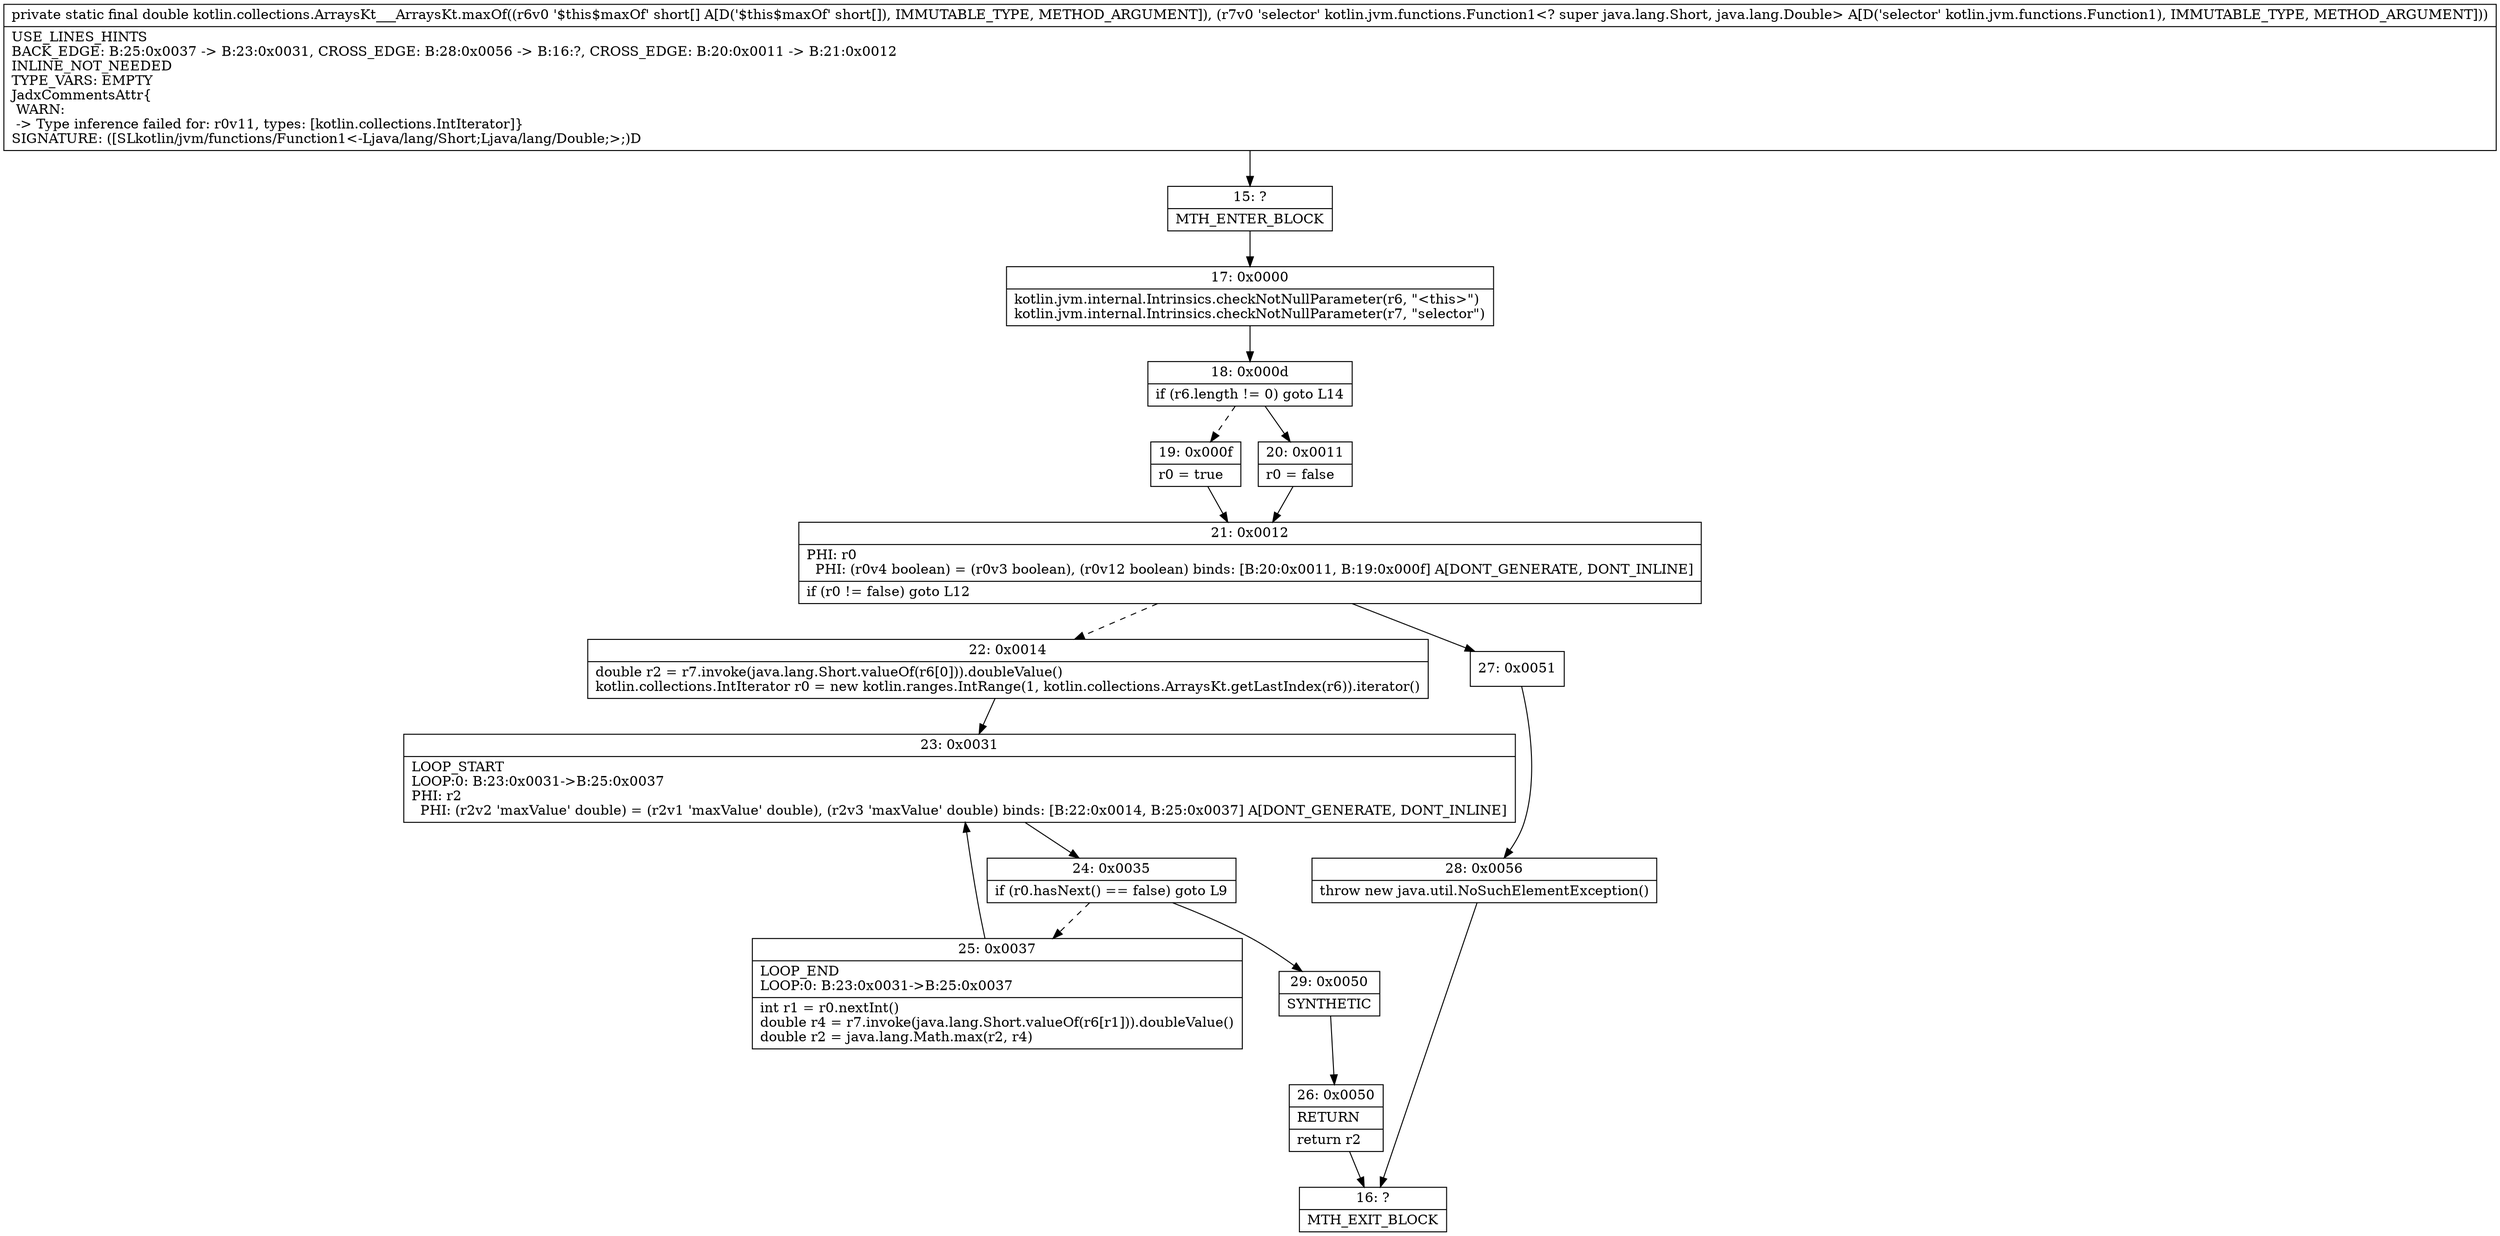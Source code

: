digraph "CFG forkotlin.collections.ArraysKt___ArraysKt.maxOf([SLkotlin\/jvm\/functions\/Function1;)D" {
Node_15 [shape=record,label="{15\:\ ?|MTH_ENTER_BLOCK\l}"];
Node_17 [shape=record,label="{17\:\ 0x0000|kotlin.jvm.internal.Intrinsics.checkNotNullParameter(r6, \"\<this\>\")\lkotlin.jvm.internal.Intrinsics.checkNotNullParameter(r7, \"selector\")\l}"];
Node_18 [shape=record,label="{18\:\ 0x000d|if (r6.length != 0) goto L14\l}"];
Node_19 [shape=record,label="{19\:\ 0x000f|r0 = true\l}"];
Node_21 [shape=record,label="{21\:\ 0x0012|PHI: r0 \l  PHI: (r0v4 boolean) = (r0v3 boolean), (r0v12 boolean) binds: [B:20:0x0011, B:19:0x000f] A[DONT_GENERATE, DONT_INLINE]\l|if (r0 != false) goto L12\l}"];
Node_22 [shape=record,label="{22\:\ 0x0014|double r2 = r7.invoke(java.lang.Short.valueOf(r6[0])).doubleValue()\lkotlin.collections.IntIterator r0 = new kotlin.ranges.IntRange(1, kotlin.collections.ArraysKt.getLastIndex(r6)).iterator()\l}"];
Node_23 [shape=record,label="{23\:\ 0x0031|LOOP_START\lLOOP:0: B:23:0x0031\-\>B:25:0x0037\lPHI: r2 \l  PHI: (r2v2 'maxValue' double) = (r2v1 'maxValue' double), (r2v3 'maxValue' double) binds: [B:22:0x0014, B:25:0x0037] A[DONT_GENERATE, DONT_INLINE]\l}"];
Node_24 [shape=record,label="{24\:\ 0x0035|if (r0.hasNext() == false) goto L9\l}"];
Node_25 [shape=record,label="{25\:\ 0x0037|LOOP_END\lLOOP:0: B:23:0x0031\-\>B:25:0x0037\l|int r1 = r0.nextInt()\ldouble r4 = r7.invoke(java.lang.Short.valueOf(r6[r1])).doubleValue()\ldouble r2 = java.lang.Math.max(r2, r4)\l}"];
Node_29 [shape=record,label="{29\:\ 0x0050|SYNTHETIC\l}"];
Node_26 [shape=record,label="{26\:\ 0x0050|RETURN\l|return r2\l}"];
Node_16 [shape=record,label="{16\:\ ?|MTH_EXIT_BLOCK\l}"];
Node_27 [shape=record,label="{27\:\ 0x0051}"];
Node_28 [shape=record,label="{28\:\ 0x0056|throw new java.util.NoSuchElementException()\l}"];
Node_20 [shape=record,label="{20\:\ 0x0011|r0 = false\l}"];
MethodNode[shape=record,label="{private static final double kotlin.collections.ArraysKt___ArraysKt.maxOf((r6v0 '$this$maxOf' short[] A[D('$this$maxOf' short[]), IMMUTABLE_TYPE, METHOD_ARGUMENT]), (r7v0 'selector' kotlin.jvm.functions.Function1\<? super java.lang.Short, java.lang.Double\> A[D('selector' kotlin.jvm.functions.Function1), IMMUTABLE_TYPE, METHOD_ARGUMENT]))  | USE_LINES_HINTS\lBACK_EDGE: B:25:0x0037 \-\> B:23:0x0031, CROSS_EDGE: B:28:0x0056 \-\> B:16:?, CROSS_EDGE: B:20:0x0011 \-\> B:21:0x0012\lINLINE_NOT_NEEDED\lTYPE_VARS: EMPTY\lJadxCommentsAttr\{\l WARN: \l \-\> Type inference failed for: r0v11, types: [kotlin.collections.IntIterator]\}\lSIGNATURE: ([SLkotlin\/jvm\/functions\/Function1\<\-Ljava\/lang\/Short;Ljava\/lang\/Double;\>;)D\l}"];
MethodNode -> Node_15;Node_15 -> Node_17;
Node_17 -> Node_18;
Node_18 -> Node_19[style=dashed];
Node_18 -> Node_20;
Node_19 -> Node_21;
Node_21 -> Node_22[style=dashed];
Node_21 -> Node_27;
Node_22 -> Node_23;
Node_23 -> Node_24;
Node_24 -> Node_25[style=dashed];
Node_24 -> Node_29;
Node_25 -> Node_23;
Node_29 -> Node_26;
Node_26 -> Node_16;
Node_27 -> Node_28;
Node_28 -> Node_16;
Node_20 -> Node_21;
}

